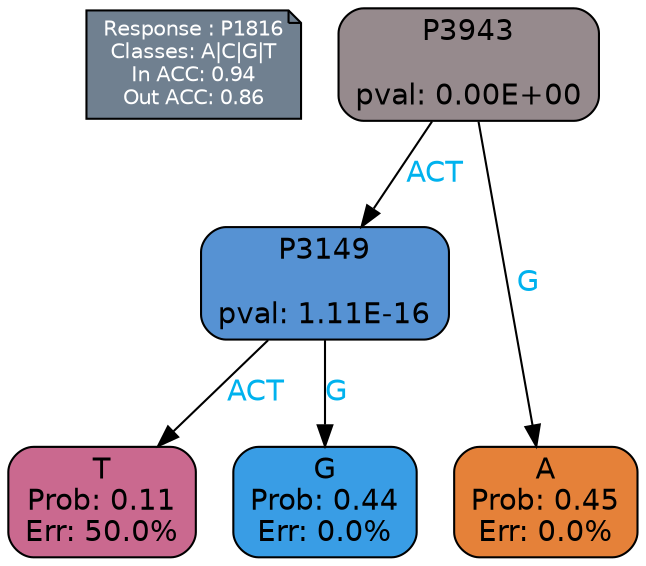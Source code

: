 digraph Tree {
node [shape=box, style="filled, rounded", color="black", fontname=helvetica] ;
graph [ranksep=equally, splines=polylines, bgcolor=transparent, dpi=600] ;
edge [fontname=helvetica] ;
LEGEND [label="Response : P1816
Classes: A|C|G|T
In ACC: 0.94
Out ACC: 0.86
",shape=note,align=left,style=filled,fillcolor="slategray",fontcolor="white",fontsize=10];1 [label="P3943

pval: 0.00E+00", fillcolor="#968a8d"] ;
2 [label="P3149

pval: 1.11E-16", fillcolor="#5692d3"] ;
3 [label="T
Prob: 0.11
Err: 50.0%", fillcolor="#ca698f"] ;
4 [label="G
Prob: 0.44
Err: 0.0%", fillcolor="#399de5"] ;
5 [label="A
Prob: 0.45
Err: 0.0%", fillcolor="#e58139"] ;
1 -> 2 [label="ACT",fontcolor=deepskyblue2] ;
1 -> 5 [label="G",fontcolor=deepskyblue2] ;
2 -> 3 [label="ACT",fontcolor=deepskyblue2] ;
2 -> 4 [label="G",fontcolor=deepskyblue2] ;
{rank = same; 3;4;5;}{rank = same; LEGEND;1;}}
